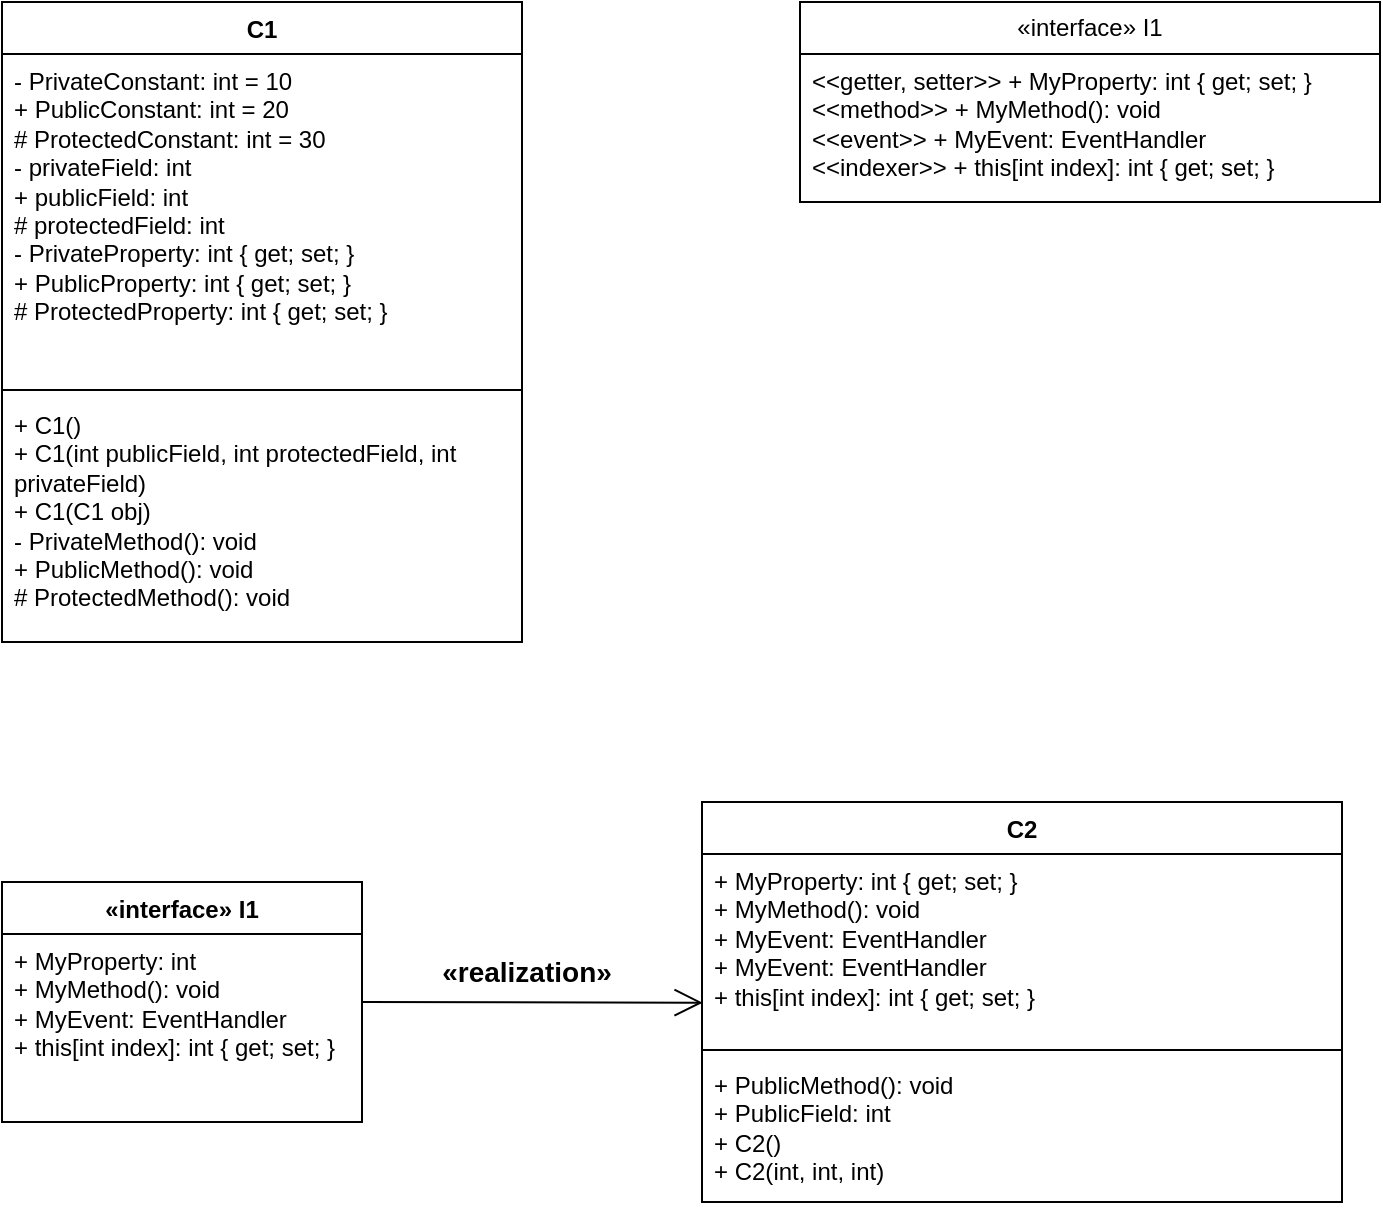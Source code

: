 <mxfile version="24.7.17">
  <diagram name="Страница — 1" id="mTOSu6EvbA_pOTBClpt9">
    <mxGraphModel dx="1050" dy="1787" grid="1" gridSize="10" guides="1" tooltips="1" connect="1" arrows="1" fold="1" page="1" pageScale="1" pageWidth="827" pageHeight="1169" math="0" shadow="0">
      <root>
        <mxCell id="0" />
        <mxCell id="1" parent="0" />
        <mxCell id="DXVNn-tkCiMBmw5VKK68-3" value="  C1   " style="swimlane;fontStyle=1;align=center;verticalAlign=top;childLayout=stackLayout;horizontal=1;startSize=26;horizontalStack=0;resizeParent=1;resizeParentMax=0;resizeLast=0;collapsible=1;marginBottom=0;whiteSpace=wrap;html=1;" parent="1" vertex="1">
          <mxGeometry x="60" y="-1120" width="260" height="320" as="geometry" />
        </mxCell>
        <mxCell id="DXVNn-tkCiMBmw5VKK68-4" value="- PrivateConstant: &lt;span class=&quot;hljs-built_in&quot;&gt;int&lt;/span&gt; = &lt;span class=&quot;hljs-number&quot;&gt;10&lt;/span&gt;&lt;br&gt;+ PublicConstant: &lt;span class=&quot;hljs-built_in&quot;&gt;int&lt;/span&gt; = &lt;span class=&quot;hljs-number&quot;&gt;20&lt;/span&gt;&amp;nbsp;&lt;br&gt;&lt;span class=&quot;hljs-meta&quot;&gt;# ProtectedConstant: int = 30&lt;/span&gt;&lt;br&gt;- privateField: &lt;span class=&quot;hljs-built_in&quot;&gt;int&lt;/span&gt;&lt;br&gt;+ publicField: &lt;span class=&quot;hljs-built_in&quot;&gt;int&lt;/span&gt;&amp;nbsp;&lt;br&gt;&lt;span class=&quot;hljs-meta&quot;&gt;# protectedField: int&amp;nbsp;&lt;/span&gt;&lt;br&gt;- PrivateProperty: &lt;span class=&quot;hljs-built_in&quot;&gt;int&lt;/span&gt; { &lt;span class=&quot;hljs-keyword&quot;&gt;get&lt;/span&gt;; &lt;span class=&quot;hljs-keyword&quot;&gt;set&lt;/span&gt;; }&lt;br&gt;+ PublicProperty: &lt;span class=&quot;hljs-built_in&quot;&gt;int&lt;/span&gt; { &lt;span class=&quot;hljs-keyword&quot;&gt;get&lt;/span&gt;; &lt;span class=&quot;hljs-keyword&quot;&gt;set&lt;/span&gt;; }&amp;nbsp;&lt;br&gt;&lt;span class=&quot;hljs-meta&quot;&gt;# ProtectedProperty: int { get; set; }&lt;/span&gt;" style="text;strokeColor=none;fillColor=none;align=left;verticalAlign=top;spacingLeft=4;spacingRight=4;overflow=hidden;rotatable=0;points=[[0,0.5],[1,0.5]];portConstraint=eastwest;whiteSpace=wrap;html=1;" parent="DXVNn-tkCiMBmw5VKK68-3" vertex="1">
          <mxGeometry y="26" width="260" height="164" as="geometry" />
        </mxCell>
        <mxCell id="DXVNn-tkCiMBmw5VKK68-5" value="" style="line;strokeWidth=1;fillColor=none;align=left;verticalAlign=middle;spacingTop=-1;spacingLeft=3;spacingRight=3;rotatable=0;labelPosition=right;points=[];portConstraint=eastwest;strokeColor=inherit;" parent="DXVNn-tkCiMBmw5VKK68-3" vertex="1">
          <mxGeometry y="190" width="260" height="8" as="geometry" />
        </mxCell>
        <mxCell id="DXVNn-tkCiMBmw5VKK68-6" value="+ C1()&amp;nbsp;&lt;br&gt;+ C1(&lt;span class=&quot;hljs-built_in&quot;&gt;int&lt;/span&gt; publicField, &lt;span class=&quot;hljs-built_in&quot;&gt;int&lt;/span&gt; protectedField, &lt;span class=&quot;hljs-built_in&quot;&gt;int&lt;/span&gt; privateField)&lt;br&gt;+ C1(C1 obj)&lt;br&gt;- PrivateMethod(): &lt;span class=&quot;hljs-keyword&quot;&gt;void&lt;/span&gt;&lt;br&gt;+ PublicMethod(): &lt;span class=&quot;hljs-keyword&quot;&gt;void&lt;/span&gt;&amp;nbsp;&lt;br&gt;&lt;span class=&quot;hljs-meta&quot;&gt;# ProtectedMethod(): void&amp;nbsp; &amp;nbsp;&amp;nbsp;&lt;/span&gt;" style="text;strokeColor=none;fillColor=none;align=left;verticalAlign=top;spacingLeft=4;spacingRight=4;overflow=hidden;rotatable=0;points=[[0,0.5],[1,0.5]];portConstraint=eastwest;whiteSpace=wrap;html=1;" parent="DXVNn-tkCiMBmw5VKK68-3" vertex="1">
          <mxGeometry y="198" width="260" height="122" as="geometry" />
        </mxCell>
        <mxCell id="c-tZ_B9AGakPudKKEG37-1" value="«interface» I1  " style="swimlane;fontStyle=0;childLayout=stackLayout;horizontal=1;startSize=26;fillColor=none;horizontalStack=0;resizeParent=1;resizeParentMax=0;resizeLast=0;collapsible=1;marginBottom=0;whiteSpace=wrap;html=1;" vertex="1" parent="1">
          <mxGeometry x="459" y="-1120" width="290" height="100" as="geometry" />
        </mxCell>
        <mxCell id="c-tZ_B9AGakPudKKEG37-2" value="&lt;span class=&quot;hljs-operator&quot;&gt;&lt;span class=&quot;hljs-operator&quot;&gt;&amp;lt;&amp;lt;&lt;/span&gt;getter, setter&lt;span class=&quot;hljs-operator&quot;&gt;&amp;gt;&amp;gt;&amp;nbsp;&lt;/span&gt;+&lt;/span&gt; MyProperty: &lt;span class=&quot;hljs-type&quot;&gt;int&lt;/span&gt; { &lt;span class=&quot;hljs-keyword&quot;&gt;get&lt;/span&gt;; &lt;span class=&quot;hljs-keyword&quot;&gt;set&lt;/span&gt;; }&amp;nbsp;&lt;br&gt;&lt;span class=&quot;hljs-operator&quot;&gt;&lt;span class=&quot;hljs-operator&quot;&gt;&amp;lt;&amp;lt;&lt;/span&gt;&lt;span class=&quot;hljs-keyword&quot;&gt;method&lt;/span&gt;&lt;span class=&quot;hljs-operator&quot;&gt;&amp;gt;&amp;gt;&amp;nbsp;&lt;/span&gt;+&lt;/span&gt; MyMethod(): void&amp;nbsp;&lt;br&gt;&lt;span class=&quot;hljs-operator&quot;&gt;&lt;span class=&quot;hljs-operator&quot;&gt;&amp;lt;&amp;lt;&lt;/span&gt;event&lt;span class=&quot;hljs-operator&quot;&gt;&amp;gt;&amp;gt;&amp;nbsp;&lt;/span&gt;+&lt;/span&gt; MyEvent: EventHandler&amp;nbsp;&lt;br&gt;&lt;span class=&quot;hljs-operator&quot;&gt;&lt;span class=&quot;hljs-operator&quot;&gt;&amp;lt;&amp;lt;&lt;/span&gt;indexer&lt;span class=&quot;hljs-operator&quot;&gt;&amp;gt;&amp;gt;&amp;nbsp;&lt;/span&gt;+&lt;/span&gt; this[&lt;span class=&quot;hljs-type&quot;&gt;int&lt;/span&gt; index]: &lt;span class=&quot;hljs-type&quot;&gt;int&lt;/span&gt; { &lt;span class=&quot;hljs-keyword&quot;&gt;get&lt;/span&gt;; &lt;span class=&quot;hljs-keyword&quot;&gt;set&lt;/span&gt;; }&amp;nbsp;" style="text;strokeColor=none;fillColor=none;align=left;verticalAlign=top;spacingLeft=4;spacingRight=4;overflow=hidden;rotatable=0;points=[[0,0.5],[1,0.5]];portConstraint=eastwest;whiteSpace=wrap;html=1;" vertex="1" parent="c-tZ_B9AGakPudKKEG37-1">
          <mxGeometry y="26" width="290" height="74" as="geometry" />
        </mxCell>
        <mxCell id="c-tZ_B9AGakPudKKEG37-4" value="«&lt;span class=&quot;hljs-keyword&quot;&gt;interface&lt;/span&gt;» &lt;span class=&quot;hljs-title&quot;&gt;I1&lt;/span&gt;" style="swimlane;fontStyle=1;align=center;verticalAlign=top;childLayout=stackLayout;horizontal=1;startSize=26;horizontalStack=0;resizeParent=1;resizeParentMax=0;resizeLast=0;collapsible=1;marginBottom=0;whiteSpace=wrap;html=1;" vertex="1" parent="1">
          <mxGeometry x="60" y="-680" width="180" height="120" as="geometry" />
        </mxCell>
        <mxCell id="c-tZ_B9AGakPudKKEG37-5" value="+ &lt;span class=&quot;hljs-title&quot;&gt;MyProperty&lt;/span&gt;: &lt;span class=&quot;hljs-title&quot;&gt;int&lt;/span&gt;&lt;div&gt;&lt;span class=&quot;hljs-title&quot;&gt;+ MyMethod(): &lt;span class=&quot;hljs-keyword&quot;&gt;void&lt;/span&gt;&lt;br&gt;&lt;/span&gt;&lt;/div&gt;&lt;div&gt;&lt;span class=&quot;hljs-title&quot;&gt;&lt;span class=&quot;hljs-keyword&quot;&gt;+ MyEvent: EventHandler&lt;br&gt;&lt;/span&gt;&lt;/span&gt;&lt;/div&gt;&lt;div&gt;&lt;span class=&quot;hljs-title&quot;&gt;&lt;span class=&quot;hljs-keyword&quot;&gt;+ &lt;span class=&quot;hljs-keyword&quot;&gt;this&lt;/span&gt;[&lt;span class=&quot;hljs-built_in&quot;&gt;int&lt;/span&gt; index]: &lt;span class=&quot;hljs-built_in&quot;&gt;int&lt;/span&gt; { &lt;span class=&quot;hljs-keyword&quot;&gt;get&lt;/span&gt;; &lt;span class=&quot;hljs-keyword&quot;&gt;set&lt;/span&gt;; }&lt;br&gt;&lt;/span&gt;&lt;/span&gt;&lt;/div&gt;" style="text;strokeColor=none;fillColor=none;align=left;verticalAlign=top;spacingLeft=4;spacingRight=4;overflow=hidden;rotatable=0;points=[[0,0.5],[1,0.5]];portConstraint=eastwest;whiteSpace=wrap;html=1;" vertex="1" parent="c-tZ_B9AGakPudKKEG37-4">
          <mxGeometry y="26" width="180" height="94" as="geometry" />
        </mxCell>
        <mxCell id="c-tZ_B9AGakPudKKEG37-6" value="&lt;span class=&quot;hljs-title&quot;&gt;C2&lt;/span&gt;" style="swimlane;fontStyle=1;align=center;verticalAlign=top;childLayout=stackLayout;horizontal=1;startSize=26;horizontalStack=0;resizeParent=1;resizeParentMax=0;resizeLast=0;collapsible=1;marginBottom=0;whiteSpace=wrap;html=1;" vertex="1" parent="1">
          <mxGeometry x="410" y="-720" width="320" height="200" as="geometry" />
        </mxCell>
        <mxCell id="c-tZ_B9AGakPudKKEG37-7" value="+ &lt;span class=&quot;hljs-title&quot;&gt;MyProperty&lt;/span&gt;: &lt;span class=&quot;hljs-title&quot;&gt;int&lt;/span&gt; { &lt;span class=&quot;hljs-keyword&quot;&gt;get&lt;/span&gt;; &lt;span class=&quot;hljs-keyword&quot;&gt;set&lt;/span&gt;; }&lt;div&gt;+ MyMethod(): &lt;span class=&quot;hljs-keyword&quot;&gt;void&lt;/span&gt;&lt;br&gt;+ MyEvent: EventHandler&lt;br&gt;+ MyEvent: EventHandler&lt;br&gt;&lt;/div&gt;&lt;div&gt;+ &lt;span class=&quot;hljs-keyword&quot;&gt;this&lt;/span&gt;[&lt;span class=&quot;hljs-built_in&quot;&gt;int&lt;/span&gt; index]: &lt;span class=&quot;hljs-built_in&quot;&gt;int&lt;/span&gt; { &lt;span class=&quot;hljs-keyword&quot;&gt;get&lt;/span&gt;; &lt;span class=&quot;hljs-keyword&quot;&gt;set&lt;/span&gt;; }&lt;br&gt;&lt;/div&gt;" style="text;strokeColor=none;fillColor=none;align=left;verticalAlign=top;spacingLeft=4;spacingRight=4;overflow=hidden;rotatable=0;points=[[0,0.5],[1,0.5]];portConstraint=eastwest;whiteSpace=wrap;html=1;" vertex="1" parent="c-tZ_B9AGakPudKKEG37-6">
          <mxGeometry y="26" width="320" height="94" as="geometry" />
        </mxCell>
        <mxCell id="c-tZ_B9AGakPudKKEG37-8" value="" style="line;strokeWidth=1;fillColor=none;align=left;verticalAlign=middle;spacingTop=-1;spacingLeft=3;spacingRight=3;rotatable=0;labelPosition=right;points=[];portConstraint=eastwest;strokeColor=inherit;" vertex="1" parent="c-tZ_B9AGakPudKKEG37-6">
          <mxGeometry y="120" width="320" height="8" as="geometry" />
        </mxCell>
        <mxCell id="c-tZ_B9AGakPudKKEG37-9" value="+ PublicMethod(): &lt;span class=&quot;hljs-keyword&quot;&gt;void&lt;/span&gt;&lt;br&gt;+ PublicField: &lt;span class=&quot;hljs-built_in&quot;&gt;int&lt;/span&gt;&amp;nbsp;&lt;br&gt;+ C2()&lt;br&gt;+ C2(&lt;span class=&quot;hljs-built_in&quot;&gt;int&lt;/span&gt;, &lt;span class=&quot;hljs-built_in&quot;&gt;int&lt;/span&gt;, &lt;span class=&quot;hljs-built_in&quot;&gt;int&lt;/span&gt;)" style="text;strokeColor=none;fillColor=none;align=left;verticalAlign=top;spacingLeft=4;spacingRight=4;overflow=hidden;rotatable=0;points=[[0,0.5],[1,0.5]];portConstraint=eastwest;whiteSpace=wrap;html=1;" vertex="1" parent="c-tZ_B9AGakPudKKEG37-6">
          <mxGeometry y="128" width="320" height="72" as="geometry" />
        </mxCell>
        <mxCell id="c-tZ_B9AGakPudKKEG37-10" value="«realization»" style="text;strokeColor=none;fillColor=none;html=1;fontSize=14;fontStyle=1;verticalAlign=middle;align=center;" vertex="1" parent="1">
          <mxGeometry x="270" y="-640" width="103" height="10" as="geometry" />
        </mxCell>
        <mxCell id="c-tZ_B9AGakPudKKEG37-11" value="" style="endArrow=open;endFill=1;endSize=12;html=1;rounded=0;entryX=0.001;entryY=0.791;entryDx=0;entryDy=0;entryPerimeter=0;" edge="1" parent="1" target="c-tZ_B9AGakPudKKEG37-7">
          <mxGeometry width="160" relative="1" as="geometry">
            <mxPoint x="240" y="-620" as="sourcePoint" />
            <mxPoint x="410.0" y="-620.822" as="targetPoint" />
            <Array as="points" />
          </mxGeometry>
        </mxCell>
      </root>
    </mxGraphModel>
  </diagram>
</mxfile>
